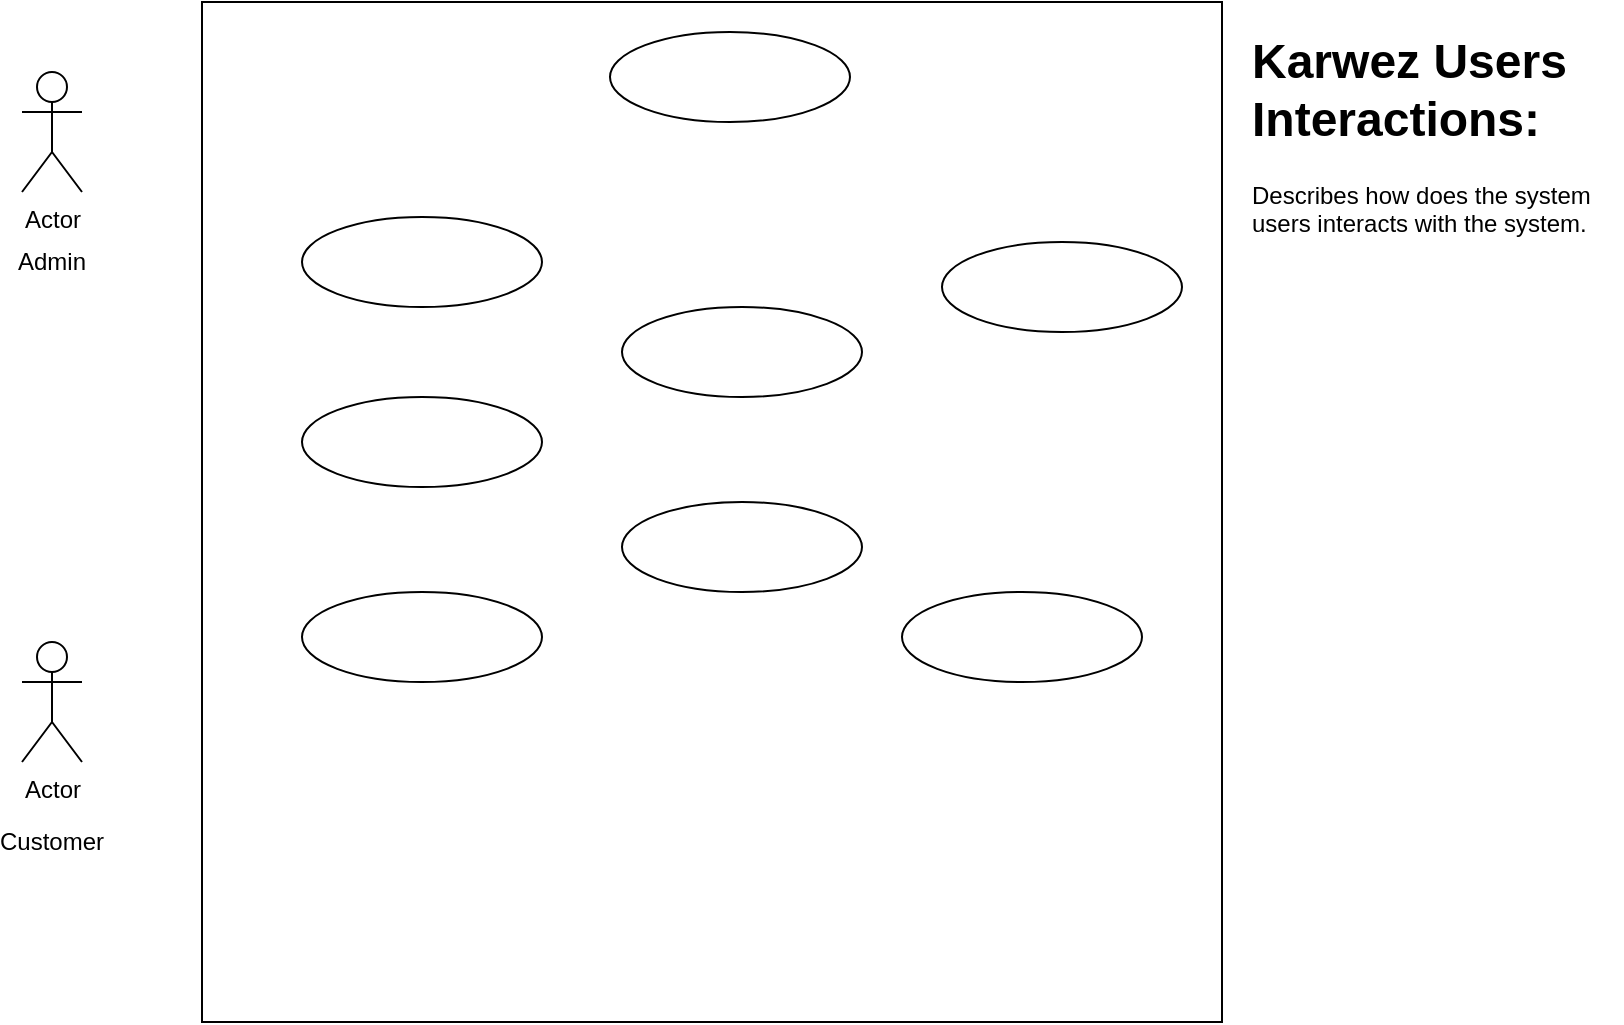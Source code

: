 <mxfile version="13.10.4" type="github">
  <diagram id="dmc0C6WjcmXXdUI7Bngn" name="Page-1">
    <mxGraphModel dx="942" dy="555" grid="1" gridSize="10" guides="1" tooltips="1" connect="1" arrows="1" fold="1" page="1" pageScale="1" pageWidth="827" pageHeight="1169" math="0" shadow="0">
      <root>
        <mxCell id="0" />
        <mxCell id="1" parent="0" />
        <mxCell id="qOLbYZmSiS41-zX6Ey2k-1" value="" style="whiteSpace=wrap;html=1;aspect=fixed;" vertex="1" parent="1">
          <mxGeometry x="150" y="20" width="510" height="510" as="geometry" />
        </mxCell>
        <mxCell id="qOLbYZmSiS41-zX6Ey2k-2" value="&lt;h1&gt;Karwez Users Interactions:&lt;br&gt;&lt;/h1&gt;&lt;p&gt;Describes how does the system users interacts with the system.&lt;br&gt;&lt;/p&gt;" style="text;html=1;strokeColor=none;fillColor=none;spacing=5;spacingTop=-20;whiteSpace=wrap;overflow=hidden;rounded=0;" vertex="1" parent="1">
          <mxGeometry x="670" y="30" width="190" height="120" as="geometry" />
        </mxCell>
        <mxCell id="qOLbYZmSiS41-zX6Ey2k-3" value="Actor" style="shape=umlActor;verticalLabelPosition=bottom;verticalAlign=top;html=1;outlineConnect=0;" vertex="1" parent="1">
          <mxGeometry x="60" y="55" width="30" height="60" as="geometry" />
        </mxCell>
        <mxCell id="qOLbYZmSiS41-zX6Ey2k-4" value="Actor" style="shape=umlActor;verticalLabelPosition=bottom;verticalAlign=top;html=1;outlineConnect=0;" vertex="1" parent="1">
          <mxGeometry x="60" y="340" width="30" height="60" as="geometry" />
        </mxCell>
        <mxCell id="qOLbYZmSiS41-zX6Ey2k-5" value="Admin" style="text;html=1;strokeColor=none;fillColor=none;align=center;verticalAlign=middle;whiteSpace=wrap;rounded=0;" vertex="1" parent="1">
          <mxGeometry x="55" y="140" width="40" height="20" as="geometry" />
        </mxCell>
        <mxCell id="qOLbYZmSiS41-zX6Ey2k-6" value="&lt;div&gt;Customer&lt;/div&gt;" style="text;html=1;strokeColor=none;fillColor=none;align=center;verticalAlign=middle;whiteSpace=wrap;rounded=0;" vertex="1" parent="1">
          <mxGeometry x="55" y="430" width="40" height="20" as="geometry" />
        </mxCell>
        <mxCell id="qOLbYZmSiS41-zX6Ey2k-7" value="" style="ellipse;whiteSpace=wrap;html=1;" vertex="1" parent="1">
          <mxGeometry x="354" y="35" width="120" height="45" as="geometry" />
        </mxCell>
        <mxCell id="qOLbYZmSiS41-zX6Ey2k-8" value="" style="ellipse;whiteSpace=wrap;html=1;" vertex="1" parent="1">
          <mxGeometry x="200" y="127.5" width="120" height="45" as="geometry" />
        </mxCell>
        <mxCell id="qOLbYZmSiS41-zX6Ey2k-9" value="" style="ellipse;whiteSpace=wrap;html=1;" vertex="1" parent="1">
          <mxGeometry x="520" y="140" width="120" height="45" as="geometry" />
        </mxCell>
        <mxCell id="qOLbYZmSiS41-zX6Ey2k-10" value="" style="ellipse;whiteSpace=wrap;html=1;" vertex="1" parent="1">
          <mxGeometry x="360" y="270" width="120" height="45" as="geometry" />
        </mxCell>
        <mxCell id="qOLbYZmSiS41-zX6Ey2k-11" value="" style="ellipse;whiteSpace=wrap;html=1;" vertex="1" parent="1">
          <mxGeometry x="360" y="172.5" width="120" height="45" as="geometry" />
        </mxCell>
        <mxCell id="qOLbYZmSiS41-zX6Ey2k-12" value="" style="ellipse;whiteSpace=wrap;html=1;" vertex="1" parent="1">
          <mxGeometry x="500" y="315" width="120" height="45" as="geometry" />
        </mxCell>
        <mxCell id="qOLbYZmSiS41-zX6Ey2k-13" value="" style="ellipse;whiteSpace=wrap;html=1;" vertex="1" parent="1">
          <mxGeometry x="200" y="217.5" width="120" height="45" as="geometry" />
        </mxCell>
        <mxCell id="qOLbYZmSiS41-zX6Ey2k-14" value="" style="ellipse;whiteSpace=wrap;html=1;" vertex="1" parent="1">
          <mxGeometry x="200" y="315" width="120" height="45" as="geometry" />
        </mxCell>
      </root>
    </mxGraphModel>
  </diagram>
</mxfile>
